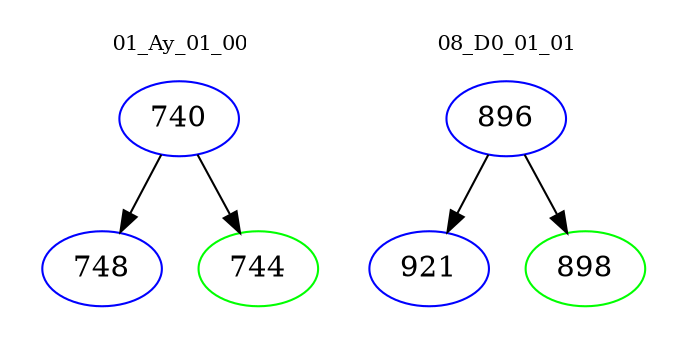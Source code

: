 digraph{
subgraph cluster_0 {
color = white
label = "01_Ay_01_00";
fontsize=10;
T0_740 [label="740", color="blue"]
T0_740 -> T0_748 [color="black"]
T0_748 [label="748", color="blue"]
T0_740 -> T0_744 [color="black"]
T0_744 [label="744", color="green"]
}
subgraph cluster_1 {
color = white
label = "08_D0_01_01";
fontsize=10;
T1_896 [label="896", color="blue"]
T1_896 -> T1_921 [color="black"]
T1_921 [label="921", color="blue"]
T1_896 -> T1_898 [color="black"]
T1_898 [label="898", color="green"]
}
}
